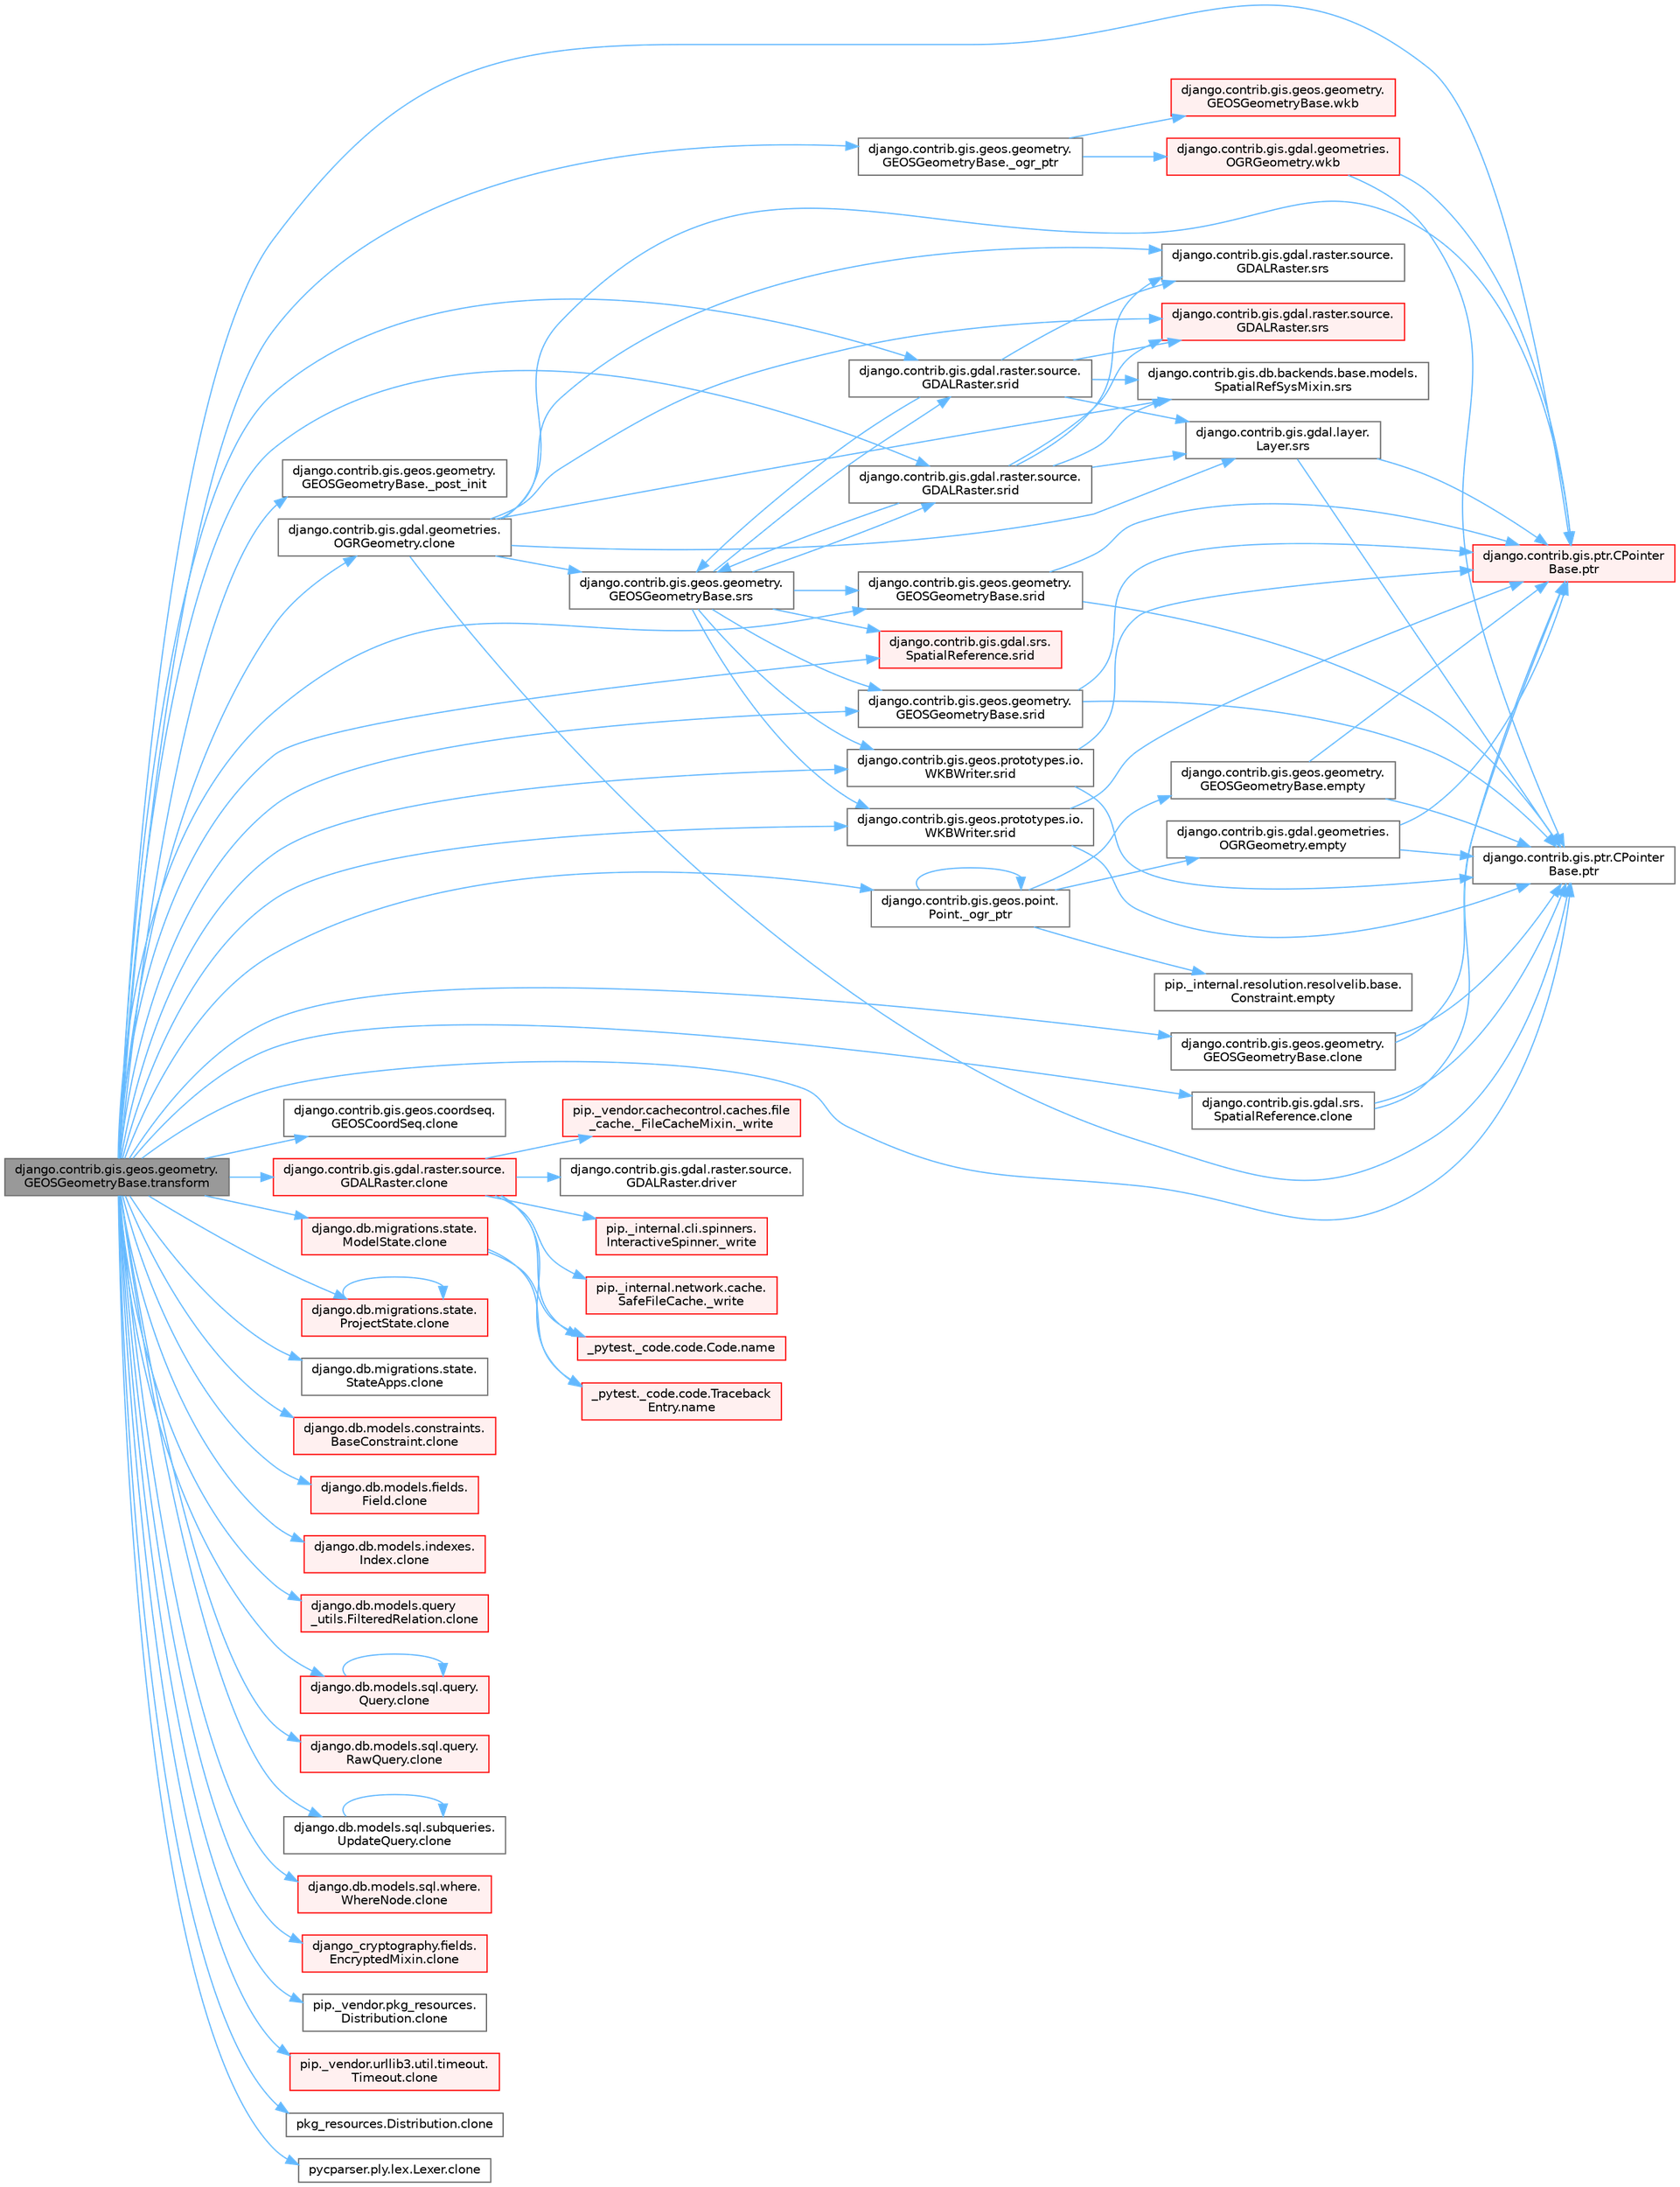digraph "django.contrib.gis.geos.geometry.GEOSGeometryBase.transform"
{
 // LATEX_PDF_SIZE
  bgcolor="transparent";
  edge [fontname=Helvetica,fontsize=10,labelfontname=Helvetica,labelfontsize=10];
  node [fontname=Helvetica,fontsize=10,shape=box,height=0.2,width=0.4];
  rankdir="LR";
  Node1 [id="Node000001",label="django.contrib.gis.geos.geometry.\lGEOSGeometryBase.transform",height=0.2,width=0.4,color="gray40", fillcolor="grey60", style="filled", fontcolor="black",tooltip=" "];
  Node1 -> Node2 [id="edge1_Node000001_Node000002",color="steelblue1",style="solid",tooltip=" "];
  Node2 [id="Node000002",label="django.contrib.gis.geos.geometry.\lGEOSGeometryBase._ogr_ptr",height=0.2,width=0.4,color="grey40", fillcolor="white", style="filled",URL="$classdjango_1_1contrib_1_1gis_1_1geos_1_1geometry_1_1_g_e_o_s_geometry_base.html#a050aa582a58e96865f8bcd1fb698aa22",tooltip=" "];
  Node2 -> Node3 [id="edge2_Node000002_Node000003",color="steelblue1",style="solid",tooltip=" "];
  Node3 [id="Node000003",label="django.contrib.gis.gdal.geometries.\lOGRGeometry.wkb",height=0.2,width=0.4,color="red", fillcolor="#FFF0F0", style="filled",URL="$classdjango_1_1contrib_1_1gis_1_1gdal_1_1geometries_1_1_o_g_r_geometry.html#ac66909bdd6df30914b9ceff5e8d81544",tooltip=" "];
  Node3 -> Node4 [id="edge3_Node000003_Node000004",color="steelblue1",style="solid",tooltip=" "];
  Node4 [id="Node000004",label="django.contrib.gis.ptr.CPointer\lBase.ptr",height=0.2,width=0.4,color="red", fillcolor="#FFF0F0", style="filled",URL="$classdjango_1_1contrib_1_1gis_1_1ptr_1_1_c_pointer_base.html#a55873c889d27c42497c5a832c24e041b",tooltip=" "];
  Node3 -> Node6 [id="edge4_Node000003_Node000006",color="steelblue1",style="solid",tooltip=" "];
  Node6 [id="Node000006",label="django.contrib.gis.ptr.CPointer\lBase.ptr",height=0.2,width=0.4,color="grey40", fillcolor="white", style="filled",URL="$classdjango_1_1contrib_1_1gis_1_1ptr_1_1_c_pointer_base.html#a73d2e45828ab4d985549c571852996fa",tooltip=" "];
  Node2 -> Node8 [id="edge5_Node000002_Node000008",color="steelblue1",style="solid",tooltip=" "];
  Node8 [id="Node000008",label="django.contrib.gis.geos.geometry.\lGEOSGeometryBase.wkb",height=0.2,width=0.4,color="red", fillcolor="#FFF0F0", style="filled",URL="$classdjango_1_1contrib_1_1gis_1_1geos_1_1geometry_1_1_g_e_o_s_geometry_base.html#a0b2006f5c80f388ac32b00f2320415f4",tooltip=" "];
  Node1 -> Node11 [id="edge6_Node000001_Node000011",color="steelblue1",style="solid",tooltip=" "];
  Node11 [id="Node000011",label="django.contrib.gis.geos.point.\lPoint._ogr_ptr",height=0.2,width=0.4,color="grey40", fillcolor="white", style="filled",URL="$classdjango_1_1contrib_1_1gis_1_1geos_1_1point_1_1_point.html#a4815f117f1329a658e15e16e8065b8df",tooltip=" "];
  Node11 -> Node11 [id="edge7_Node000011_Node000011",color="steelblue1",style="solid",tooltip=" "];
  Node11 -> Node12 [id="edge8_Node000011_Node000012",color="steelblue1",style="solid",tooltip=" "];
  Node12 [id="Node000012",label="django.contrib.gis.gdal.geometries.\lOGRGeometry.empty",height=0.2,width=0.4,color="grey40", fillcolor="white", style="filled",URL="$classdjango_1_1contrib_1_1gis_1_1gdal_1_1geometries_1_1_o_g_r_geometry.html#a3f61301202c52391f3ecffda48a45bdb",tooltip=" "];
  Node12 -> Node4 [id="edge9_Node000012_Node000004",color="steelblue1",style="solid",tooltip=" "];
  Node12 -> Node6 [id="edge10_Node000012_Node000006",color="steelblue1",style="solid",tooltip=" "];
  Node11 -> Node13 [id="edge11_Node000011_Node000013",color="steelblue1",style="solid",tooltip=" "];
  Node13 [id="Node000013",label="django.contrib.gis.geos.geometry.\lGEOSGeometryBase.empty",height=0.2,width=0.4,color="grey40", fillcolor="white", style="filled",URL="$classdjango_1_1contrib_1_1gis_1_1geos_1_1geometry_1_1_g_e_o_s_geometry_base.html#a5bb1b3990b278468806035f63cba3ca4",tooltip=" "];
  Node13 -> Node4 [id="edge12_Node000013_Node000004",color="steelblue1",style="solid",tooltip=" "];
  Node13 -> Node6 [id="edge13_Node000013_Node000006",color="steelblue1",style="solid",tooltip=" "];
  Node11 -> Node14 [id="edge14_Node000011_Node000014",color="steelblue1",style="solid",tooltip=" "];
  Node14 [id="Node000014",label="pip._internal.resolution.resolvelib.base.\lConstraint.empty",height=0.2,width=0.4,color="grey40", fillcolor="white", style="filled",URL="$classpip_1_1__internal_1_1resolution_1_1resolvelib_1_1base_1_1_constraint.html#a11bb770b1b5834537a0615bda63df18a",tooltip=" "];
  Node1 -> Node15 [id="edge15_Node000001_Node000015",color="steelblue1",style="solid",tooltip=" "];
  Node15 [id="Node000015",label="django.contrib.gis.geos.geometry.\lGEOSGeometryBase._post_init",height=0.2,width=0.4,color="grey40", fillcolor="white", style="filled",URL="$classdjango_1_1contrib_1_1gis_1_1geos_1_1geometry_1_1_g_e_o_s_geometry_base.html#ad59b8d7f73d6b74e75a3dbe6391f0887",tooltip=" "];
  Node1 -> Node16 [id="edge16_Node000001_Node000016",color="steelblue1",style="solid",tooltip=" "];
  Node16 [id="Node000016",label="django.contrib.gis.gdal.geometries.\lOGRGeometry.clone",height=0.2,width=0.4,color="grey40", fillcolor="white", style="filled",URL="$classdjango_1_1contrib_1_1gis_1_1gdal_1_1geometries_1_1_o_g_r_geometry.html#a5e54f99bf87b209eb2b5b394883f43a2",tooltip=" "];
  Node16 -> Node4 [id="edge17_Node000016_Node000004",color="steelblue1",style="solid",tooltip=" "];
  Node16 -> Node6 [id="edge18_Node000016_Node000006",color="steelblue1",style="solid",tooltip=" "];
  Node16 -> Node17 [id="edge19_Node000016_Node000017",color="steelblue1",style="solid",tooltip=" "];
  Node17 [id="Node000017",label="django.contrib.gis.db.backends.base.models.\lSpatialRefSysMixin.srs",height=0.2,width=0.4,color="grey40", fillcolor="white", style="filled",URL="$classdjango_1_1contrib_1_1gis_1_1db_1_1backends_1_1base_1_1models_1_1_spatial_ref_sys_mixin.html#ad34be004f9aba942c5d2bd011fda3044",tooltip=" "];
  Node16 -> Node18 [id="edge20_Node000016_Node000018",color="steelblue1",style="solid",tooltip=" "];
  Node18 [id="Node000018",label="django.contrib.gis.gdal.layer.\lLayer.srs",height=0.2,width=0.4,color="grey40", fillcolor="white", style="filled",URL="$classdjango_1_1contrib_1_1gis_1_1gdal_1_1layer_1_1_layer.html#ac1d51e5b32cdf55829e9a486b190ddc2",tooltip=" "];
  Node18 -> Node4 [id="edge21_Node000018_Node000004",color="steelblue1",style="solid",tooltip=" "];
  Node18 -> Node6 [id="edge22_Node000018_Node000006",color="steelblue1",style="solid",tooltip=" "];
  Node16 -> Node19 [id="edge23_Node000016_Node000019",color="steelblue1",style="solid",tooltip=" "];
  Node19 [id="Node000019",label="django.contrib.gis.gdal.raster.source.\lGDALRaster.srs",height=0.2,width=0.4,color="grey40", fillcolor="white", style="filled",URL="$classdjango_1_1contrib_1_1gis_1_1gdal_1_1raster_1_1source_1_1_g_d_a_l_raster.html#a1dbeee1eca81d7739c032009f1d7acb1",tooltip=" "];
  Node16 -> Node20 [id="edge24_Node000016_Node000020",color="steelblue1",style="solid",tooltip=" "];
  Node20 [id="Node000020",label="django.contrib.gis.gdal.raster.source.\lGDALRaster.srs",height=0.2,width=0.4,color="red", fillcolor="#FFF0F0", style="filled",URL="$classdjango_1_1contrib_1_1gis_1_1gdal_1_1raster_1_1source_1_1_g_d_a_l_raster.html#a867fd2ac08531bb04ded5f86cf484723",tooltip=" "];
  Node16 -> Node45 [id="edge25_Node000016_Node000045",color="steelblue1",style="solid",tooltip=" "];
  Node45 [id="Node000045",label="django.contrib.gis.geos.geometry.\lGEOSGeometryBase.srs",height=0.2,width=0.4,color="grey40", fillcolor="white", style="filled",URL="$classdjango_1_1contrib_1_1gis_1_1geos_1_1geometry_1_1_g_e_o_s_geometry_base.html#aa433953a244f84e09ce9775e6348c9ea",tooltip=" "];
  Node45 -> Node46 [id="edge26_Node000045_Node000046",color="steelblue1",style="solid",tooltip=" "];
  Node46 [id="Node000046",label="django.contrib.gis.gdal.raster.source.\lGDALRaster.srid",height=0.2,width=0.4,color="grey40", fillcolor="white", style="filled",URL="$classdjango_1_1contrib_1_1gis_1_1gdal_1_1raster_1_1source_1_1_g_d_a_l_raster.html#a64f1b2f9361820eb18392c0a0df9b46b",tooltip=" "];
  Node46 -> Node17 [id="edge27_Node000046_Node000017",color="steelblue1",style="solid",tooltip=" "];
  Node46 -> Node18 [id="edge28_Node000046_Node000018",color="steelblue1",style="solid",tooltip=" "];
  Node46 -> Node19 [id="edge29_Node000046_Node000019",color="steelblue1",style="solid",tooltip=" "];
  Node46 -> Node20 [id="edge30_Node000046_Node000020",color="steelblue1",style="solid",tooltip=" "];
  Node46 -> Node45 [id="edge31_Node000046_Node000045",color="steelblue1",style="solid",tooltip=" "];
  Node45 -> Node47 [id="edge32_Node000045_Node000047",color="steelblue1",style="solid",tooltip=" "];
  Node47 [id="Node000047",label="django.contrib.gis.gdal.raster.source.\lGDALRaster.srid",height=0.2,width=0.4,color="grey40", fillcolor="white", style="filled",URL="$classdjango_1_1contrib_1_1gis_1_1gdal_1_1raster_1_1source_1_1_g_d_a_l_raster.html#a565bad87d893e08a4a415e39b1e41713",tooltip=" "];
  Node47 -> Node17 [id="edge33_Node000047_Node000017",color="steelblue1",style="solid",tooltip=" "];
  Node47 -> Node18 [id="edge34_Node000047_Node000018",color="steelblue1",style="solid",tooltip=" "];
  Node47 -> Node19 [id="edge35_Node000047_Node000019",color="steelblue1",style="solid",tooltip=" "];
  Node47 -> Node20 [id="edge36_Node000047_Node000020",color="steelblue1",style="solid",tooltip=" "];
  Node47 -> Node45 [id="edge37_Node000047_Node000045",color="steelblue1",style="solid",tooltip=" "];
  Node45 -> Node48 [id="edge38_Node000045_Node000048",color="steelblue1",style="solid",tooltip=" "];
  Node48 [id="Node000048",label="django.contrib.gis.gdal.srs.\lSpatialReference.srid",height=0.2,width=0.4,color="red", fillcolor="#FFF0F0", style="filled",URL="$classdjango_1_1contrib_1_1gis_1_1gdal_1_1srs_1_1_spatial_reference.html#a6f0221a227f58af3cadbd801359f4d6a",tooltip=" "];
  Node45 -> Node50 [id="edge39_Node000045_Node000050",color="steelblue1",style="solid",tooltip=" "];
  Node50 [id="Node000050",label="django.contrib.gis.geos.geometry.\lGEOSGeometryBase.srid",height=0.2,width=0.4,color="grey40", fillcolor="white", style="filled",URL="$classdjango_1_1contrib_1_1gis_1_1geos_1_1geometry_1_1_g_e_o_s_geometry_base.html#a5f66cc62cbd6fea05d043b4883dde9f8",tooltip=" "];
  Node50 -> Node4 [id="edge40_Node000050_Node000004",color="steelblue1",style="solid",tooltip=" "];
  Node50 -> Node6 [id="edge41_Node000050_Node000006",color="steelblue1",style="solid",tooltip=" "];
  Node45 -> Node51 [id="edge42_Node000045_Node000051",color="steelblue1",style="solid",tooltip=" "];
  Node51 [id="Node000051",label="django.contrib.gis.geos.geometry.\lGEOSGeometryBase.srid",height=0.2,width=0.4,color="grey40", fillcolor="white", style="filled",URL="$classdjango_1_1contrib_1_1gis_1_1geos_1_1geometry_1_1_g_e_o_s_geometry_base.html#a091e8d6264536991c11f30036af2c0c1",tooltip=" "];
  Node51 -> Node4 [id="edge43_Node000051_Node000004",color="steelblue1",style="solid",tooltip=" "];
  Node51 -> Node6 [id="edge44_Node000051_Node000006",color="steelblue1",style="solid",tooltip=" "];
  Node45 -> Node52 [id="edge45_Node000045_Node000052",color="steelblue1",style="solid",tooltip=" "];
  Node52 [id="Node000052",label="django.contrib.gis.geos.prototypes.io.\lWKBWriter.srid",height=0.2,width=0.4,color="grey40", fillcolor="white", style="filled",URL="$classdjango_1_1contrib_1_1gis_1_1geos_1_1prototypes_1_1io_1_1_w_k_b_writer.html#a0a8537b1b7b53d049b0a94923317867d",tooltip=" "];
  Node52 -> Node4 [id="edge46_Node000052_Node000004",color="steelblue1",style="solid",tooltip=" "];
  Node52 -> Node6 [id="edge47_Node000052_Node000006",color="steelblue1",style="solid",tooltip=" "];
  Node45 -> Node53 [id="edge48_Node000045_Node000053",color="steelblue1",style="solid",tooltip=" "];
  Node53 [id="Node000053",label="django.contrib.gis.geos.prototypes.io.\lWKBWriter.srid",height=0.2,width=0.4,color="grey40", fillcolor="white", style="filled",URL="$classdjango_1_1contrib_1_1gis_1_1geos_1_1prototypes_1_1io_1_1_w_k_b_writer.html#a6499b0621ccf8fe95d9540f61d874fe8",tooltip=" "];
  Node53 -> Node4 [id="edge49_Node000053_Node000004",color="steelblue1",style="solid",tooltip=" "];
  Node53 -> Node6 [id="edge50_Node000053_Node000006",color="steelblue1",style="solid",tooltip=" "];
  Node1 -> Node54 [id="edge51_Node000001_Node000054",color="steelblue1",style="solid",tooltip=" "];
  Node54 [id="Node000054",label="django.contrib.gis.gdal.raster.source.\lGDALRaster.clone",height=0.2,width=0.4,color="red", fillcolor="#FFF0F0", style="filled",URL="$classdjango_1_1contrib_1_1gis_1_1gdal_1_1raster_1_1source_1_1_g_d_a_l_raster.html#a963b5543b11c1395b6bc58cde72f5aa0",tooltip=" "];
  Node54 -> Node37 [id="edge52_Node000054_Node000037",color="steelblue1",style="solid",tooltip=" "];
  Node37 [id="Node000037",label="pip._internal.cli.spinners.\lInteractiveSpinner._write",height=0.2,width=0.4,color="red", fillcolor="#FFF0F0", style="filled",URL="$classpip_1_1__internal_1_1cli_1_1spinners_1_1_interactive_spinner.html#a16e0c2dc420f6f8d17ccdf2f05929774",tooltip=" "];
  Node54 -> Node41 [id="edge53_Node000054_Node000041",color="steelblue1",style="solid",tooltip=" "];
  Node41 [id="Node000041",label="pip._internal.network.cache.\lSafeFileCache._write",height=0.2,width=0.4,color="red", fillcolor="#FFF0F0", style="filled",URL="$classpip_1_1__internal_1_1network_1_1cache_1_1_safe_file_cache.html#a9f525ad384a979433e1a4d4ad3f4256c",tooltip=" "];
  Node54 -> Node43 [id="edge54_Node000054_Node000043",color="steelblue1",style="solid",tooltip=" "];
  Node43 [id="Node000043",label="pip._vendor.cachecontrol.caches.file\l_cache._FileCacheMixin._write",height=0.2,width=0.4,color="red", fillcolor="#FFF0F0", style="filled",URL="$classpip_1_1__vendor_1_1cachecontrol_1_1caches_1_1file__cache_1_1___file_cache_mixin.html#a887060bd54ecd995958f2e490756d05b",tooltip=" "];
  Node54 -> Node55 [id="edge55_Node000054_Node000055",color="steelblue1",style="solid",tooltip=" "];
  Node55 [id="Node000055",label="django.contrib.gis.gdal.raster.source.\lGDALRaster.driver",height=0.2,width=0.4,color="grey40", fillcolor="white", style="filled",URL="$classdjango_1_1contrib_1_1gis_1_1gdal_1_1raster_1_1source_1_1_g_d_a_l_raster.html#a217540a5b5678c8ef7b210e1e31cf9b0",tooltip=" "];
  Node54 -> Node56 [id="edge56_Node000054_Node000056",color="steelblue1",style="solid",tooltip=" "];
  Node56 [id="Node000056",label="_pytest._code.code.Code.name",height=0.2,width=0.4,color="red", fillcolor="#FFF0F0", style="filled",URL="$class__pytest_1_1__code_1_1code_1_1_code.html#a1f3cbc53ca6df4a1bab12183694b6e78",tooltip=" "];
  Node54 -> Node57 [id="edge57_Node000054_Node000057",color="steelblue1",style="solid",tooltip=" "];
  Node57 [id="Node000057",label="_pytest._code.code.Traceback\lEntry.name",height=0.2,width=0.4,color="red", fillcolor="#FFF0F0", style="filled",URL="$class__pytest_1_1__code_1_1code_1_1_traceback_entry.html#a106b95c0753f41669fbfb8ee4c11ad3d",tooltip=" "];
  Node1 -> Node2369 [id="edge58_Node000001_Node002369",color="steelblue1",style="solid",tooltip=" "];
  Node2369 [id="Node002369",label="django.contrib.gis.gdal.srs.\lSpatialReference.clone",height=0.2,width=0.4,color="grey40", fillcolor="white", style="filled",URL="$classdjango_1_1contrib_1_1gis_1_1gdal_1_1srs_1_1_spatial_reference.html#a79aaeb65acddbfc271c3148cb20fdb13",tooltip=" "];
  Node2369 -> Node4 [id="edge59_Node002369_Node000004",color="steelblue1",style="solid",tooltip=" "];
  Node2369 -> Node6 [id="edge60_Node002369_Node000006",color="steelblue1",style="solid",tooltip=" "];
  Node1 -> Node2370 [id="edge61_Node000001_Node002370",color="steelblue1",style="solid",tooltip=" "];
  Node2370 [id="Node002370",label="django.contrib.gis.geos.coordseq.\lGEOSCoordSeq.clone",height=0.2,width=0.4,color="grey40", fillcolor="white", style="filled",URL="$classdjango_1_1contrib_1_1gis_1_1geos_1_1coordseq_1_1_g_e_o_s_coord_seq.html#a5282157556a866f8b6558825fc756a08",tooltip=" "];
  Node1 -> Node2371 [id="edge62_Node000001_Node002371",color="steelblue1",style="solid",tooltip=" "];
  Node2371 [id="Node002371",label="django.contrib.gis.geos.geometry.\lGEOSGeometryBase.clone",height=0.2,width=0.4,color="grey40", fillcolor="white", style="filled",URL="$classdjango_1_1contrib_1_1gis_1_1geos_1_1geometry_1_1_g_e_o_s_geometry_base.html#a50b2b8a55ce8ab434e0513ff7f394652",tooltip=" "];
  Node2371 -> Node4 [id="edge63_Node002371_Node000004",color="steelblue1",style="solid",tooltip=" "];
  Node2371 -> Node6 [id="edge64_Node002371_Node000006",color="steelblue1",style="solid",tooltip=" "];
  Node1 -> Node2372 [id="edge65_Node000001_Node002372",color="steelblue1",style="solid",tooltip=" "];
  Node2372 [id="Node002372",label="django.db.migrations.state.\lModelState.clone",height=0.2,width=0.4,color="red", fillcolor="#FFF0F0", style="filled",URL="$classdjango_1_1db_1_1migrations_1_1state_1_1_model_state.html#a8c95c79710929be2c1fe723bb3f50d43",tooltip=" "];
  Node2372 -> Node56 [id="edge66_Node002372_Node000056",color="steelblue1",style="solid",tooltip=" "];
  Node2372 -> Node57 [id="edge67_Node002372_Node000057",color="steelblue1",style="solid",tooltip=" "];
  Node1 -> Node2374 [id="edge68_Node000001_Node002374",color="steelblue1",style="solid",tooltip=" "];
  Node2374 [id="Node002374",label="django.db.migrations.state.\lProjectState.clone",height=0.2,width=0.4,color="red", fillcolor="#FFF0F0", style="filled",URL="$classdjango_1_1db_1_1migrations_1_1state_1_1_project_state.html#af592cc39af6a6f7c283e60f9be556f0f",tooltip=" "];
  Node2374 -> Node2374 [id="edge69_Node002374_Node002374",color="steelblue1",style="solid",tooltip=" "];
  Node1 -> Node2375 [id="edge70_Node000001_Node002375",color="steelblue1",style="solid",tooltip=" "];
  Node2375 [id="Node002375",label="django.db.migrations.state.\lStateApps.clone",height=0.2,width=0.4,color="grey40", fillcolor="white", style="filled",URL="$classdjango_1_1db_1_1migrations_1_1state_1_1_state_apps.html#aba4d5195448bd6ca05523aaf5f86ca78",tooltip=" "];
  Node1 -> Node2376 [id="edge71_Node000001_Node002376",color="steelblue1",style="solid",tooltip=" "];
  Node2376 [id="Node002376",label="django.db.models.constraints.\lBaseConstraint.clone",height=0.2,width=0.4,color="red", fillcolor="#FFF0F0", style="filled",URL="$classdjango_1_1db_1_1models_1_1constraints_1_1_base_constraint.html#a0f02e73d4209006f6317758e83ccf8ac",tooltip=" "];
  Node1 -> Node2736 [id="edge72_Node000001_Node002736",color="steelblue1",style="solid",tooltip=" "];
  Node2736 [id="Node002736",label="django.db.models.fields.\lField.clone",height=0.2,width=0.4,color="red", fillcolor="#FFF0F0", style="filled",URL="$classdjango_1_1db_1_1models_1_1fields_1_1_field.html#aeaf9d4a620ef742dbc6414393f549ee2",tooltip=" "];
  Node1 -> Node2808 [id="edge73_Node000001_Node002808",color="steelblue1",style="solid",tooltip=" "];
  Node2808 [id="Node002808",label="django.db.models.indexes.\lIndex.clone",height=0.2,width=0.4,color="red", fillcolor="#FFF0F0", style="filled",URL="$classdjango_1_1db_1_1models_1_1indexes_1_1_index.html#aeaccf659cbc1989e539625d16602541e",tooltip=" "];
  Node1 -> Node2809 [id="edge74_Node000001_Node002809",color="steelblue1",style="solid",tooltip=" "];
  Node2809 [id="Node002809",label="django.db.models.query\l_utils.FilteredRelation.clone",height=0.2,width=0.4,color="red", fillcolor="#FFF0F0", style="filled",URL="$classdjango_1_1db_1_1models_1_1query__utils_1_1_filtered_relation.html#aaf3e959023ac69e42587bd1fa4c23679",tooltip=" "];
  Node1 -> Node2810 [id="edge75_Node000001_Node002810",color="steelblue1",style="solid",tooltip=" "];
  Node2810 [id="Node002810",label="django.db.models.sql.query.\lQuery.clone",height=0.2,width=0.4,color="red", fillcolor="#FFF0F0", style="filled",URL="$classdjango_1_1db_1_1models_1_1sql_1_1query_1_1_query.html#a66b1b834ecc6355339315670d96079d7",tooltip=" "];
  Node2810 -> Node2810 [id="edge76_Node002810_Node002810",color="steelblue1",style="solid",tooltip=" "];
  Node1 -> Node2813 [id="edge77_Node000001_Node002813",color="steelblue1",style="solid",tooltip=" "];
  Node2813 [id="Node002813",label="django.db.models.sql.query.\lRawQuery.clone",height=0.2,width=0.4,color="red", fillcolor="#FFF0F0", style="filled",URL="$classdjango_1_1db_1_1models_1_1sql_1_1query_1_1_raw_query.html#a360bb571d4195c28f7669d02e22af32b",tooltip=" "];
  Node1 -> Node2814 [id="edge78_Node000001_Node002814",color="steelblue1",style="solid",tooltip=" "];
  Node2814 [id="Node002814",label="django.db.models.sql.subqueries.\lUpdateQuery.clone",height=0.2,width=0.4,color="grey40", fillcolor="white", style="filled",URL="$classdjango_1_1db_1_1models_1_1sql_1_1subqueries_1_1_update_query.html#a97a2fd7f7c923c7baf7641e5461cd296",tooltip=" "];
  Node2814 -> Node2814 [id="edge79_Node002814_Node002814",color="steelblue1",style="solid",tooltip=" "];
  Node1 -> Node2815 [id="edge80_Node000001_Node002815",color="steelblue1",style="solid",tooltip=" "];
  Node2815 [id="Node002815",label="django.db.models.sql.where.\lWhereNode.clone",height=0.2,width=0.4,color="red", fillcolor="#FFF0F0", style="filled",URL="$classdjango_1_1db_1_1models_1_1sql_1_1where_1_1_where_node.html#a0faff63950b774ce4ad391ea1f6b6d2c",tooltip=" "];
  Node1 -> Node2842 [id="edge81_Node000001_Node002842",color="steelblue1",style="solid",tooltip=" "];
  Node2842 [id="Node002842",label="django_cryptography.fields.\lEncryptedMixin.clone",height=0.2,width=0.4,color="red", fillcolor="#FFF0F0", style="filled",URL="$classdjango__cryptography_1_1fields_1_1_encrypted_mixin.html#a65b15937ff36f3790528449e030ce8a9",tooltip=" "];
  Node1 -> Node2843 [id="edge82_Node000001_Node002843",color="steelblue1",style="solid",tooltip=" "];
  Node2843 [id="Node002843",label="pip._vendor.pkg_resources.\lDistribution.clone",height=0.2,width=0.4,color="grey40", fillcolor="white", style="filled",URL="$classpip_1_1__vendor_1_1pkg__resources_1_1_distribution.html#a267ae961c71f706ee549dae1e2cc830c",tooltip=" "];
  Node1 -> Node2844 [id="edge83_Node000001_Node002844",color="steelblue1",style="solid",tooltip=" "];
  Node2844 [id="Node002844",label="pip._vendor.urllib3.util.timeout.\lTimeout.clone",height=0.2,width=0.4,color="red", fillcolor="#FFF0F0", style="filled",URL="$classpip_1_1__vendor_1_1urllib3_1_1util_1_1timeout_1_1_timeout.html#a877b8d4463c5f80962b7573a031c3496",tooltip=" "];
  Node1 -> Node2845 [id="edge84_Node000001_Node002845",color="steelblue1",style="solid",tooltip=" "];
  Node2845 [id="Node002845",label="pkg_resources.Distribution.clone",height=0.2,width=0.4,color="grey40", fillcolor="white", style="filled",URL="$classpkg__resources_1_1_distribution.html#af85113635d3c39a1f01d16749fd5d4fb",tooltip=" "];
  Node1 -> Node2846 [id="edge85_Node000001_Node002846",color="steelblue1",style="solid",tooltip=" "];
  Node2846 [id="Node002846",label="pycparser.ply.lex.Lexer.clone",height=0.2,width=0.4,color="grey40", fillcolor="white", style="filled",URL="$classpycparser_1_1ply_1_1lex_1_1_lexer.html#a7703e5b17aea1d62bf013ddbb1eae84d",tooltip=" "];
  Node1 -> Node4 [id="edge86_Node000001_Node000004",color="steelblue1",style="solid",tooltip=" "];
  Node1 -> Node6 [id="edge87_Node000001_Node000006",color="steelblue1",style="solid",tooltip=" "];
  Node1 -> Node46 [id="edge88_Node000001_Node000046",color="steelblue1",style="solid",tooltip=" "];
  Node1 -> Node47 [id="edge89_Node000001_Node000047",color="steelblue1",style="solid",tooltip=" "];
  Node1 -> Node48 [id="edge90_Node000001_Node000048",color="steelblue1",style="solid",tooltip=" "];
  Node1 -> Node50 [id="edge91_Node000001_Node000050",color="steelblue1",style="solid",tooltip=" "];
  Node1 -> Node51 [id="edge92_Node000001_Node000051",color="steelblue1",style="solid",tooltip=" "];
  Node1 -> Node52 [id="edge93_Node000001_Node000052",color="steelblue1",style="solid",tooltip=" "];
  Node1 -> Node53 [id="edge94_Node000001_Node000053",color="steelblue1",style="solid",tooltip=" "];
}
